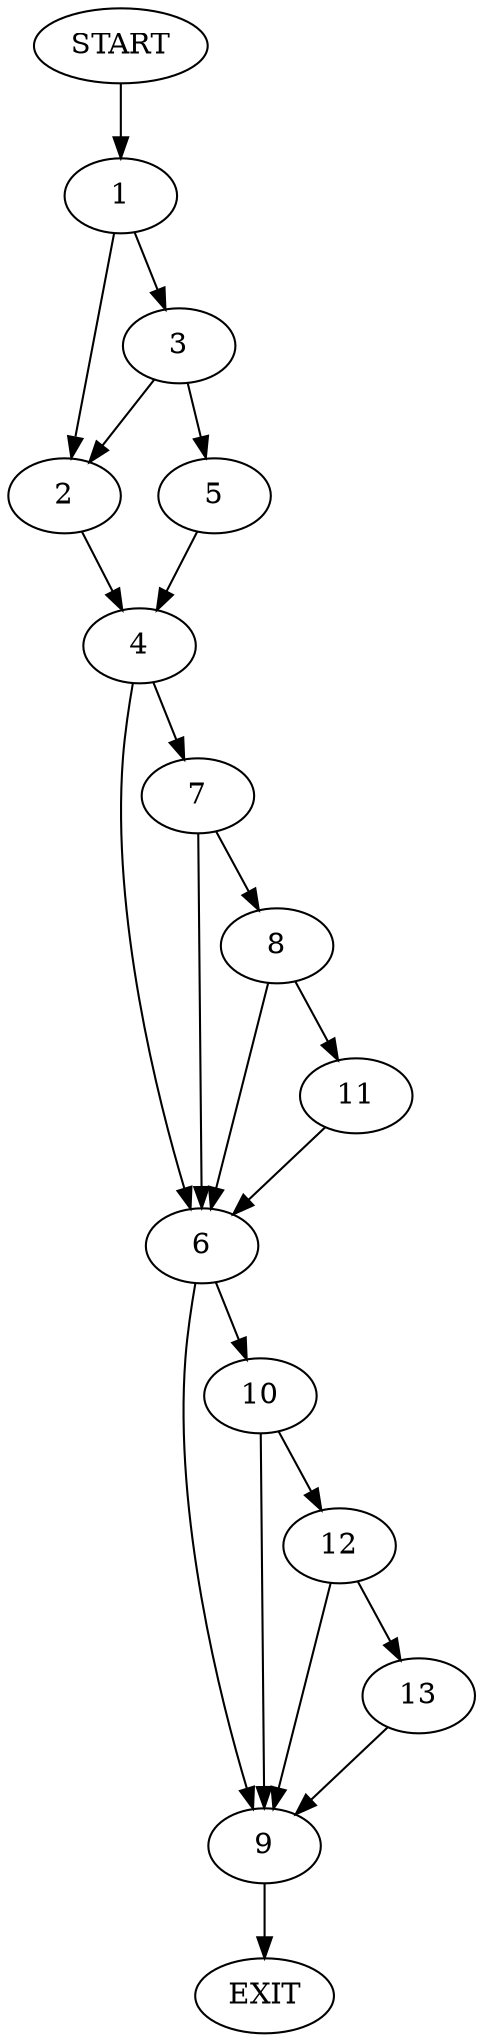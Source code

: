 digraph {
0 [label="START"]
14 [label="EXIT"]
0 -> 1
1 -> 2
1 -> 3
2 -> 4
3 -> 2
3 -> 5
5 -> 4
4 -> 6
4 -> 7
7 -> 6
7 -> 8
6 -> 9
6 -> 10
8 -> 6
8 -> 11
11 -> 6
9 -> 14
10 -> 9
10 -> 12
12 -> 9
12 -> 13
13 -> 9
}

